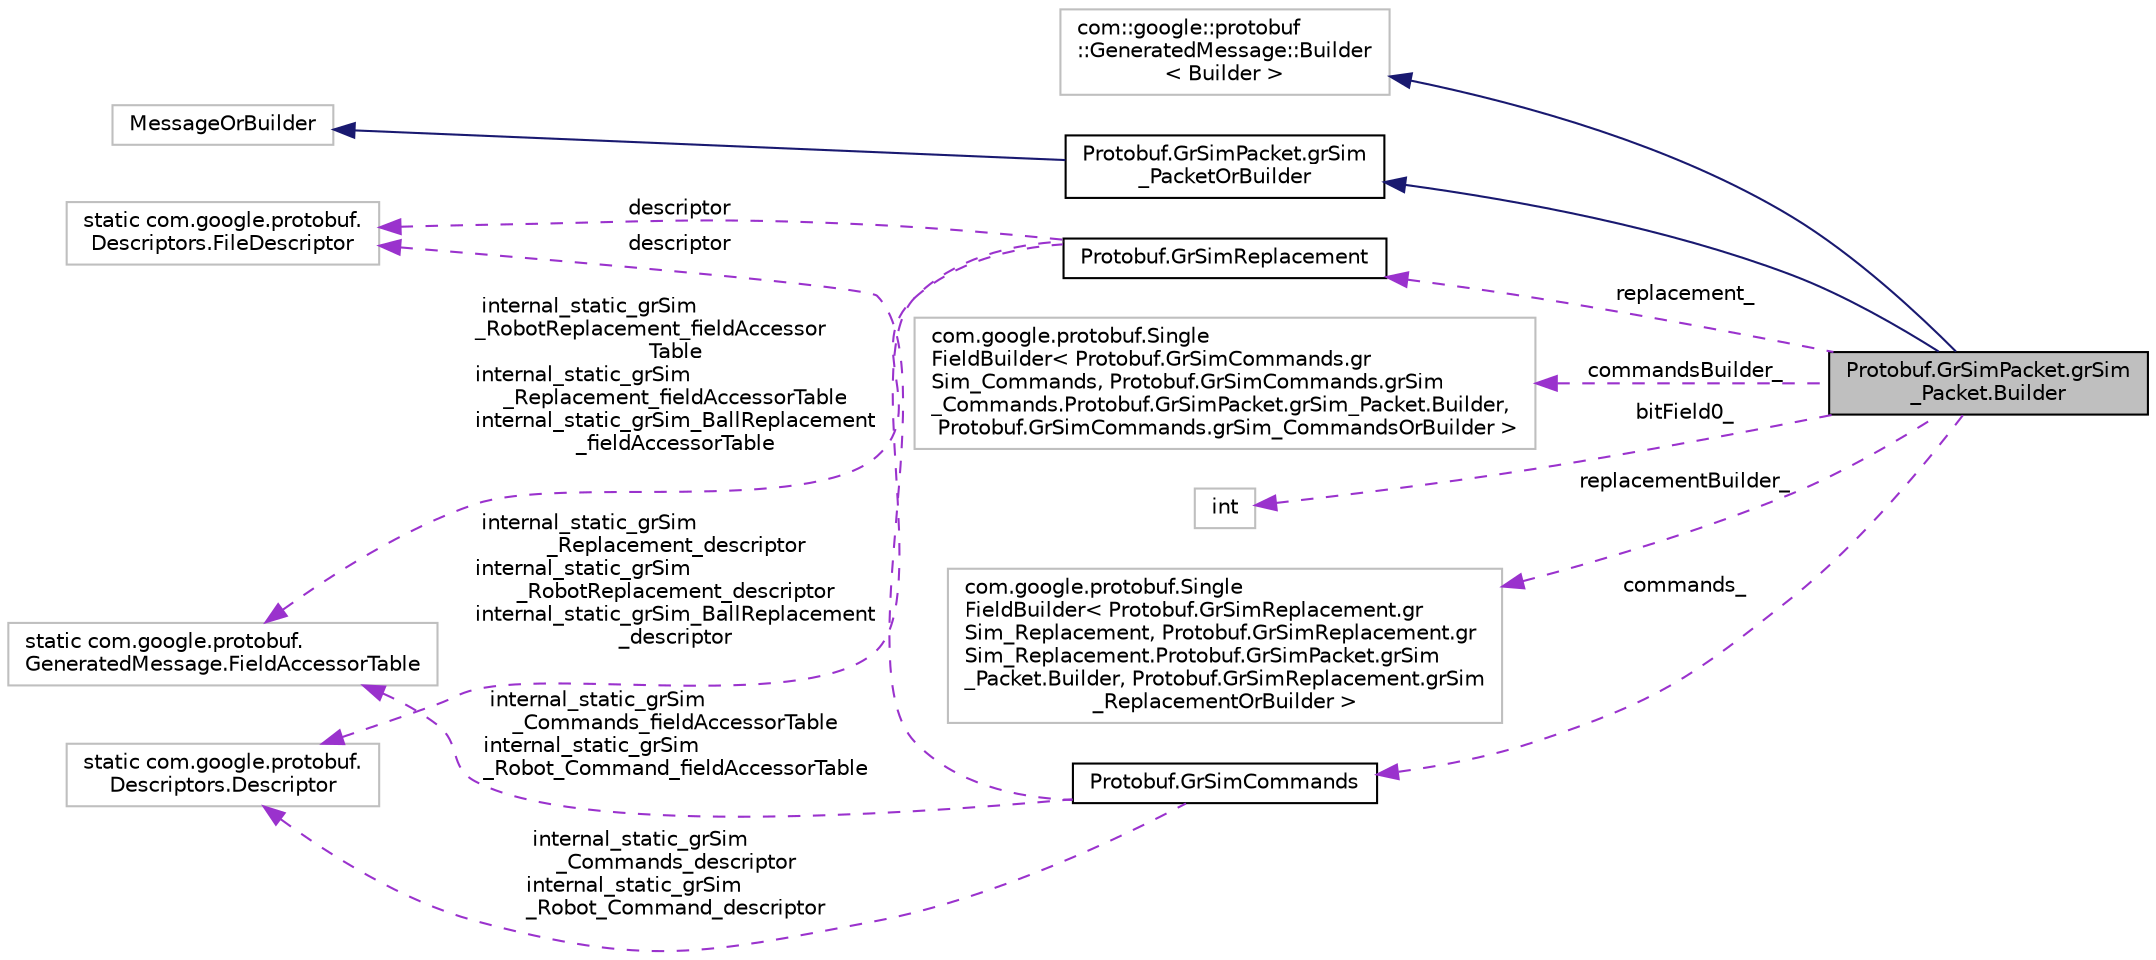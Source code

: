 digraph "Protobuf.GrSimPacket.grSim_Packet.Builder"
{
 // INTERACTIVE_SVG=YES
  edge [fontname="Helvetica",fontsize="10",labelfontname="Helvetica",labelfontsize="10"];
  node [fontname="Helvetica",fontsize="10",shape=record];
  rankdir="LR";
  Node1 [label="Protobuf.GrSimPacket.grSim\l_Packet.Builder",height=0.2,width=0.4,color="black", fillcolor="grey75", style="filled", fontcolor="black"];
  Node2 -> Node1 [dir="back",color="midnightblue",fontsize="10",style="solid",fontname="Helvetica"];
  Node2 [label="com::google::protobuf\l::GeneratedMessage::Builder\l\< Builder \>",height=0.2,width=0.4,color="grey75", fillcolor="white", style="filled"];
  Node3 -> Node1 [dir="back",color="midnightblue",fontsize="10",style="solid",fontname="Helvetica"];
  Node3 [label="Protobuf.GrSimPacket.grSim\l_PacketOrBuilder",height=0.2,width=0.4,color="black", fillcolor="white", style="filled",URL="$d7/d37/interface_protobuf_1_1_gr_sim_packet_1_1gr_sim___packet_or_builder.html"];
  Node4 -> Node3 [dir="back",color="midnightblue",fontsize="10",style="solid",fontname="Helvetica"];
  Node4 [label="MessageOrBuilder",height=0.2,width=0.4,color="grey75", fillcolor="white", style="filled"];
  Node5 -> Node1 [dir="back",color="darkorchid3",fontsize="10",style="dashed",label=" replacement_" ,fontname="Helvetica"];
  Node5 [label="Protobuf.GrSimReplacement",height=0.2,width=0.4,color="black", fillcolor="white", style="filled",URL="$d2/de8/class_protobuf_1_1_gr_sim_replacement.html"];
  Node6 -> Node5 [dir="back",color="darkorchid3",fontsize="10",style="dashed",label=" internal_static_grSim\l_Replacement_descriptor\ninternal_static_grSim\l_RobotReplacement_descriptor\ninternal_static_grSim_BallReplacement\l_descriptor" ,fontname="Helvetica"];
  Node6 [label="static com.google.protobuf.\lDescriptors.Descriptor",height=0.2,width=0.4,color="grey75", fillcolor="white", style="filled"];
  Node7 -> Node5 [dir="back",color="darkorchid3",fontsize="10",style="dashed",label=" internal_static_grSim\l_RobotReplacement_fieldAccessor\lTable\ninternal_static_grSim\l_Replacement_fieldAccessorTable\ninternal_static_grSim_BallReplacement\l_fieldAccessorTable" ,fontname="Helvetica"];
  Node7 [label="static com.google.protobuf.\lGeneratedMessage.FieldAccessorTable",height=0.2,width=0.4,color="grey75", fillcolor="white", style="filled"];
  Node8 -> Node5 [dir="back",color="darkorchid3",fontsize="10",style="dashed",label=" descriptor" ,fontname="Helvetica"];
  Node8 [label="static com.google.protobuf.\lDescriptors.FileDescriptor",height=0.2,width=0.4,color="grey75", fillcolor="white", style="filled"];
  Node9 -> Node1 [dir="back",color="darkorchid3",fontsize="10",style="dashed",label=" commandsBuilder_" ,fontname="Helvetica"];
  Node9 [label="com.google.protobuf.Single\lFieldBuilder\< Protobuf.GrSimCommands.gr\lSim_Commands, Protobuf.GrSimCommands.grSim\l_Commands.Protobuf.GrSimPacket.grSim_Packet.Builder,\l Protobuf.GrSimCommands.grSim_CommandsOrBuilder \>",height=0.2,width=0.4,color="grey75", fillcolor="white", style="filled"];
  Node10 -> Node1 [dir="back",color="darkorchid3",fontsize="10",style="dashed",label=" bitField0_" ,fontname="Helvetica"];
  Node10 [label="int",height=0.2,width=0.4,color="grey75", fillcolor="white", style="filled"];
  Node11 -> Node1 [dir="back",color="darkorchid3",fontsize="10",style="dashed",label=" replacementBuilder_" ,fontname="Helvetica"];
  Node11 [label="com.google.protobuf.Single\lFieldBuilder\< Protobuf.GrSimReplacement.gr\lSim_Replacement, Protobuf.GrSimReplacement.gr\lSim_Replacement.Protobuf.GrSimPacket.grSim\l_Packet.Builder, Protobuf.GrSimReplacement.grSim\l_ReplacementOrBuilder \>",height=0.2,width=0.4,color="grey75", fillcolor="white", style="filled"];
  Node12 -> Node1 [dir="back",color="darkorchid3",fontsize="10",style="dashed",label=" commands_" ,fontname="Helvetica"];
  Node12 [label="Protobuf.GrSimCommands",height=0.2,width=0.4,color="black", fillcolor="white", style="filled",URL="$db/d00/class_protobuf_1_1_gr_sim_commands.html"];
  Node6 -> Node12 [dir="back",color="darkorchid3",fontsize="10",style="dashed",label=" internal_static_grSim\l_Commands_descriptor\ninternal_static_grSim\l_Robot_Command_descriptor" ,fontname="Helvetica"];
  Node7 -> Node12 [dir="back",color="darkorchid3",fontsize="10",style="dashed",label=" internal_static_grSim\l_Commands_fieldAccessorTable\ninternal_static_grSim\l_Robot_Command_fieldAccessorTable" ,fontname="Helvetica"];
  Node8 -> Node12 [dir="back",color="darkorchid3",fontsize="10",style="dashed",label=" descriptor" ,fontname="Helvetica"];
}
